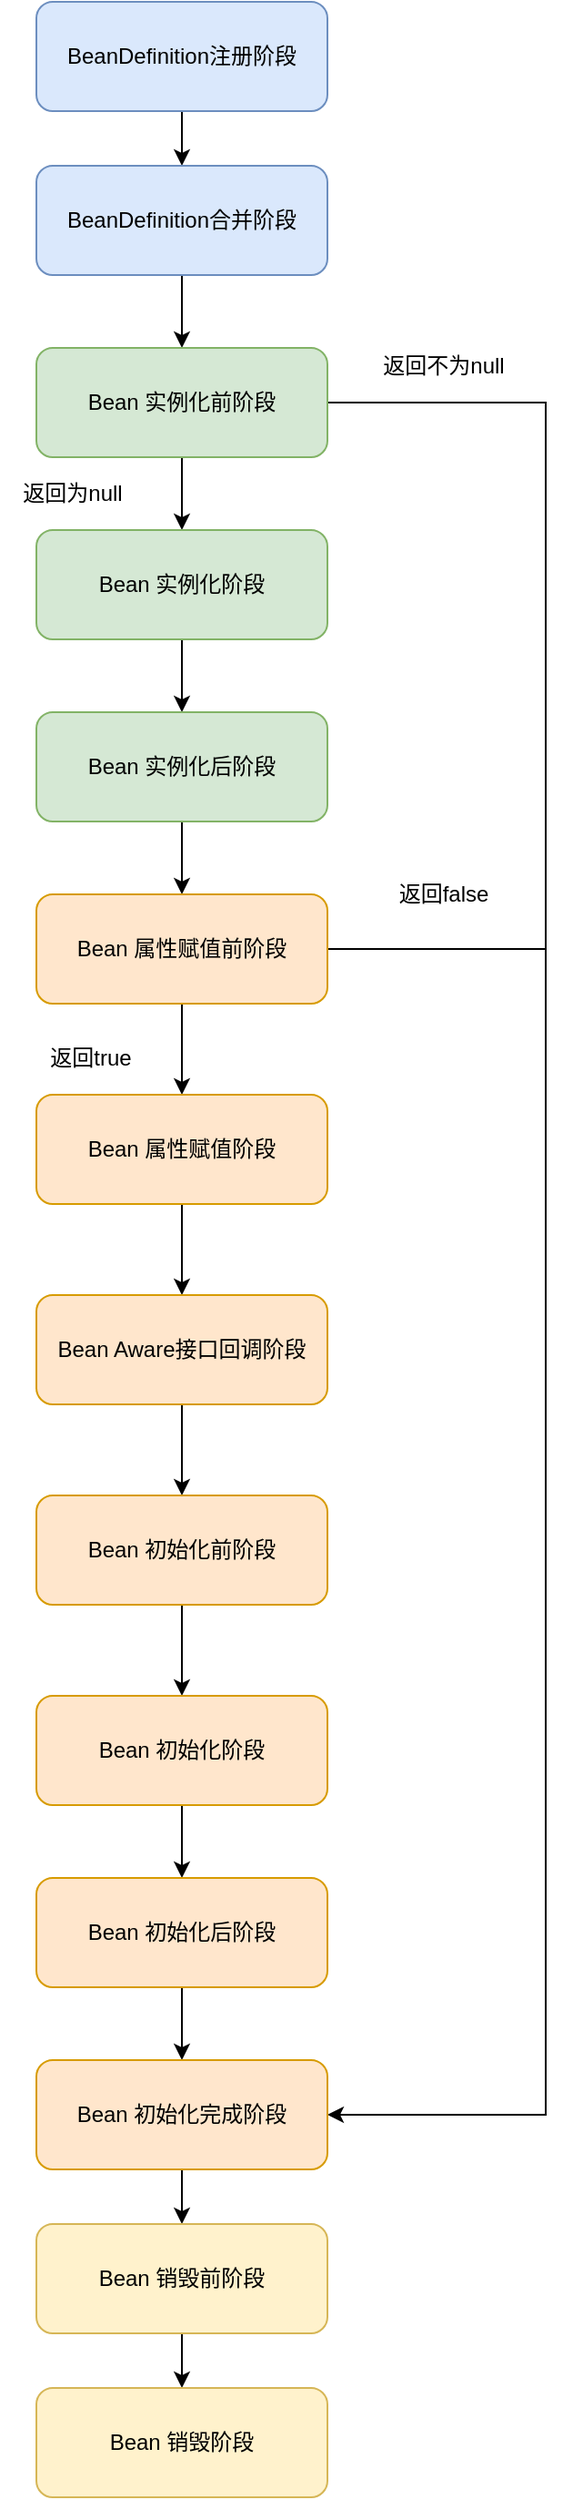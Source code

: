 <mxfile version="14.4.4" type="github">
  <diagram id="EA8M5BCqdz6qAtu27PJy" name="Page-1">
    <mxGraphModel dx="946" dy="536" grid="1" gridSize="10" guides="1" tooltips="1" connect="1" arrows="1" fold="1" page="1" pageScale="1" pageWidth="827" pageHeight="1169" math="0" shadow="0">
      <root>
        <mxCell id="0" />
        <mxCell id="1" parent="0" />
        <mxCell id="g1RtRSkKBzSGe0u6mkAF-17" style="edgeStyle=orthogonalEdgeStyle;rounded=0;orthogonalLoop=1;jettySize=auto;html=1;exitX=0.5;exitY=1;exitDx=0;exitDy=0;entryX=0.5;entryY=0;entryDx=0;entryDy=0;" edge="1" parent="1" source="g1RtRSkKBzSGe0u6mkAF-1" target="g1RtRSkKBzSGe0u6mkAF-2">
          <mxGeometry relative="1" as="geometry" />
        </mxCell>
        <mxCell id="g1RtRSkKBzSGe0u6mkAF-1" value="BeanDefinition注册阶段" style="rounded=1;whiteSpace=wrap;html=1;fillColor=#dae8fc;strokeColor=#6c8ebf;" vertex="1" parent="1">
          <mxGeometry x="190" y="110" width="160" height="60" as="geometry" />
        </mxCell>
        <mxCell id="g1RtRSkKBzSGe0u6mkAF-18" style="edgeStyle=orthogonalEdgeStyle;rounded=0;orthogonalLoop=1;jettySize=auto;html=1;exitX=0.5;exitY=1;exitDx=0;exitDy=0;entryX=0.5;entryY=0;entryDx=0;entryDy=0;" edge="1" parent="1" source="g1RtRSkKBzSGe0u6mkAF-2" target="g1RtRSkKBzSGe0u6mkAF-4">
          <mxGeometry relative="1" as="geometry" />
        </mxCell>
        <mxCell id="g1RtRSkKBzSGe0u6mkAF-2" value="BeanDefinition合并阶段" style="rounded=1;whiteSpace=wrap;html=1;fillColor=#dae8fc;strokeColor=#6c8ebf;" vertex="1" parent="1">
          <mxGeometry x="190" y="200" width="160" height="60" as="geometry" />
        </mxCell>
        <mxCell id="g1RtRSkKBzSGe0u6mkAF-19" style="edgeStyle=orthogonalEdgeStyle;rounded=0;orthogonalLoop=1;jettySize=auto;html=1;entryX=0.5;entryY=0;entryDx=0;entryDy=0;" edge="1" parent="1" source="g1RtRSkKBzSGe0u6mkAF-4" target="g1RtRSkKBzSGe0u6mkAF-5">
          <mxGeometry relative="1" as="geometry" />
        </mxCell>
        <mxCell id="g1RtRSkKBzSGe0u6mkAF-22" style="edgeStyle=orthogonalEdgeStyle;rounded=0;orthogonalLoop=1;jettySize=auto;html=1;exitX=1;exitY=0.5;exitDx=0;exitDy=0;entryX=1;entryY=0.5;entryDx=0;entryDy=0;" edge="1" parent="1" source="g1RtRSkKBzSGe0u6mkAF-4" target="g1RtRSkKBzSGe0u6mkAF-14">
          <mxGeometry relative="1" as="geometry">
            <Array as="points">
              <mxPoint x="470" y="330" />
              <mxPoint x="470" y="1270" />
            </Array>
          </mxGeometry>
        </mxCell>
        <mxCell id="g1RtRSkKBzSGe0u6mkAF-4" value="Bean 实例化前阶段" style="rounded=1;whiteSpace=wrap;html=1;fillColor=#d5e8d4;strokeColor=#82b366;" vertex="1" parent="1">
          <mxGeometry x="190" y="300" width="160" height="60" as="geometry" />
        </mxCell>
        <mxCell id="g1RtRSkKBzSGe0u6mkAF-20" style="edgeStyle=orthogonalEdgeStyle;rounded=0;orthogonalLoop=1;jettySize=auto;html=1;entryX=0.5;entryY=0;entryDx=0;entryDy=0;" edge="1" parent="1" source="g1RtRSkKBzSGe0u6mkAF-5" target="g1RtRSkKBzSGe0u6mkAF-6">
          <mxGeometry relative="1" as="geometry" />
        </mxCell>
        <mxCell id="g1RtRSkKBzSGe0u6mkAF-5" value="Bean 实例化阶段" style="rounded=1;whiteSpace=wrap;html=1;fillColor=#d5e8d4;strokeColor=#82b366;" vertex="1" parent="1">
          <mxGeometry x="190" y="400" width="160" height="60" as="geometry" />
        </mxCell>
        <mxCell id="g1RtRSkKBzSGe0u6mkAF-24" style="edgeStyle=orthogonalEdgeStyle;rounded=0;orthogonalLoop=1;jettySize=auto;html=1;" edge="1" parent="1" source="g1RtRSkKBzSGe0u6mkAF-6" target="g1RtRSkKBzSGe0u6mkAF-7">
          <mxGeometry relative="1" as="geometry" />
        </mxCell>
        <mxCell id="g1RtRSkKBzSGe0u6mkAF-6" value="Bean 实例化后阶段" style="rounded=1;whiteSpace=wrap;html=1;fillColor=#d5e8d4;strokeColor=#82b366;" vertex="1" parent="1">
          <mxGeometry x="190" y="500" width="160" height="60" as="geometry" />
        </mxCell>
        <mxCell id="g1RtRSkKBzSGe0u6mkAF-25" style="edgeStyle=orthogonalEdgeStyle;rounded=0;orthogonalLoop=1;jettySize=auto;html=1;exitX=1;exitY=0.5;exitDx=0;exitDy=0;endArrow=none;endFill=0;" edge="1" parent="1" source="g1RtRSkKBzSGe0u6mkAF-7">
          <mxGeometry relative="1" as="geometry">
            <mxPoint x="470" y="630" as="targetPoint" />
          </mxGeometry>
        </mxCell>
        <mxCell id="g1RtRSkKBzSGe0u6mkAF-27" style="edgeStyle=orthogonalEdgeStyle;rounded=0;orthogonalLoop=1;jettySize=auto;html=1;entryX=0.5;entryY=0;entryDx=0;entryDy=0;endArrow=classic;endFill=1;" edge="1" parent="1" source="g1RtRSkKBzSGe0u6mkAF-7" target="g1RtRSkKBzSGe0u6mkAF-8">
          <mxGeometry relative="1" as="geometry" />
        </mxCell>
        <mxCell id="g1RtRSkKBzSGe0u6mkAF-7" value="Bean 属性赋值前阶段" style="rounded=1;whiteSpace=wrap;html=1;fillColor=#ffe6cc;strokeColor=#d79b00;" vertex="1" parent="1">
          <mxGeometry x="190" y="600" width="160" height="60" as="geometry" />
        </mxCell>
        <mxCell id="g1RtRSkKBzSGe0u6mkAF-29" style="edgeStyle=orthogonalEdgeStyle;rounded=0;orthogonalLoop=1;jettySize=auto;html=1;exitX=0.5;exitY=1;exitDx=0;exitDy=0;entryX=0.5;entryY=0;entryDx=0;entryDy=0;endArrow=classic;endFill=1;" edge="1" parent="1" source="g1RtRSkKBzSGe0u6mkAF-8" target="g1RtRSkKBzSGe0u6mkAF-9">
          <mxGeometry relative="1" as="geometry" />
        </mxCell>
        <mxCell id="g1RtRSkKBzSGe0u6mkAF-8" value="Bean 属性赋值阶段" style="rounded=1;whiteSpace=wrap;html=1;fillColor=#ffe6cc;strokeColor=#d79b00;" vertex="1" parent="1">
          <mxGeometry x="190" y="710" width="160" height="60" as="geometry" />
        </mxCell>
        <mxCell id="g1RtRSkKBzSGe0u6mkAF-30" style="edgeStyle=orthogonalEdgeStyle;rounded=0;orthogonalLoop=1;jettySize=auto;html=1;entryX=0.5;entryY=0;entryDx=0;entryDy=0;endArrow=classic;endFill=1;" edge="1" parent="1" source="g1RtRSkKBzSGe0u6mkAF-9" target="g1RtRSkKBzSGe0u6mkAF-10">
          <mxGeometry relative="1" as="geometry" />
        </mxCell>
        <mxCell id="g1RtRSkKBzSGe0u6mkAF-9" value="Bean Aware接口回调阶段" style="rounded=1;whiteSpace=wrap;html=1;fillColor=#ffe6cc;strokeColor=#d79b00;" vertex="1" parent="1">
          <mxGeometry x="190" y="820" width="160" height="60" as="geometry" />
        </mxCell>
        <mxCell id="g1RtRSkKBzSGe0u6mkAF-31" style="edgeStyle=orthogonalEdgeStyle;rounded=0;orthogonalLoop=1;jettySize=auto;html=1;exitX=0.5;exitY=1;exitDx=0;exitDy=0;entryX=0.5;entryY=0;entryDx=0;entryDy=0;endArrow=classic;endFill=1;" edge="1" parent="1" source="g1RtRSkKBzSGe0u6mkAF-10" target="g1RtRSkKBzSGe0u6mkAF-11">
          <mxGeometry relative="1" as="geometry" />
        </mxCell>
        <mxCell id="g1RtRSkKBzSGe0u6mkAF-10" value="Bean 初始化前阶段" style="rounded=1;whiteSpace=wrap;html=1;fillColor=#ffe6cc;strokeColor=#d79b00;" vertex="1" parent="1">
          <mxGeometry x="190" y="930" width="160" height="60" as="geometry" />
        </mxCell>
        <mxCell id="g1RtRSkKBzSGe0u6mkAF-32" style="edgeStyle=orthogonalEdgeStyle;rounded=0;orthogonalLoop=1;jettySize=auto;html=1;entryX=0.5;entryY=0;entryDx=0;entryDy=0;endArrow=classic;endFill=1;" edge="1" parent="1" source="g1RtRSkKBzSGe0u6mkAF-11" target="g1RtRSkKBzSGe0u6mkAF-13">
          <mxGeometry relative="1" as="geometry" />
        </mxCell>
        <mxCell id="g1RtRSkKBzSGe0u6mkAF-11" value="Bean 初始化阶段" style="rounded=1;whiteSpace=wrap;html=1;fillColor=#ffe6cc;strokeColor=#d79b00;" vertex="1" parent="1">
          <mxGeometry x="190" y="1040" width="160" height="60" as="geometry" />
        </mxCell>
        <mxCell id="g1RtRSkKBzSGe0u6mkAF-33" style="edgeStyle=orthogonalEdgeStyle;rounded=0;orthogonalLoop=1;jettySize=auto;html=1;entryX=0.5;entryY=0;entryDx=0;entryDy=0;endArrow=classic;endFill=1;" edge="1" parent="1" source="g1RtRSkKBzSGe0u6mkAF-13" target="g1RtRSkKBzSGe0u6mkAF-14">
          <mxGeometry relative="1" as="geometry" />
        </mxCell>
        <mxCell id="g1RtRSkKBzSGe0u6mkAF-13" value="Bean 初始化后阶段" style="rounded=1;whiteSpace=wrap;html=1;fillColor=#ffe6cc;strokeColor=#d79b00;" vertex="1" parent="1">
          <mxGeometry x="190" y="1140" width="160" height="60" as="geometry" />
        </mxCell>
        <mxCell id="g1RtRSkKBzSGe0u6mkAF-34" style="edgeStyle=orthogonalEdgeStyle;rounded=0;orthogonalLoop=1;jettySize=auto;html=1;exitX=0.5;exitY=1;exitDx=0;exitDy=0;entryX=0.5;entryY=0;entryDx=0;entryDy=0;endArrow=classic;endFill=1;" edge="1" parent="1" source="g1RtRSkKBzSGe0u6mkAF-14" target="g1RtRSkKBzSGe0u6mkAF-15">
          <mxGeometry relative="1" as="geometry" />
        </mxCell>
        <mxCell id="g1RtRSkKBzSGe0u6mkAF-14" value="Bean 初始化完成阶段" style="rounded=1;whiteSpace=wrap;html=1;fillColor=#ffe6cc;strokeColor=#d79b00;" vertex="1" parent="1">
          <mxGeometry x="190" y="1240" width="160" height="60" as="geometry" />
        </mxCell>
        <mxCell id="g1RtRSkKBzSGe0u6mkAF-35" value="" style="edgeStyle=orthogonalEdgeStyle;rounded=0;orthogonalLoop=1;jettySize=auto;html=1;endArrow=classic;endFill=1;" edge="1" parent="1" source="g1RtRSkKBzSGe0u6mkAF-15" target="g1RtRSkKBzSGe0u6mkAF-16">
          <mxGeometry relative="1" as="geometry" />
        </mxCell>
        <mxCell id="g1RtRSkKBzSGe0u6mkAF-15" value="Bean 销毁前阶段" style="rounded=1;whiteSpace=wrap;html=1;fillColor=#fff2cc;strokeColor=#d6b656;" vertex="1" parent="1">
          <mxGeometry x="190" y="1330" width="160" height="60" as="geometry" />
        </mxCell>
        <mxCell id="g1RtRSkKBzSGe0u6mkAF-16" value="Bean 销毁阶段" style="rounded=1;whiteSpace=wrap;html=1;fillColor=#fff2cc;strokeColor=#d6b656;" vertex="1" parent="1">
          <mxGeometry x="190" y="1420" width="160" height="60" as="geometry" />
        </mxCell>
        <mxCell id="g1RtRSkKBzSGe0u6mkAF-21" value="返回为null" style="text;html=1;strokeColor=none;fillColor=none;align=center;verticalAlign=middle;whiteSpace=wrap;rounded=0;" vertex="1" parent="1">
          <mxGeometry x="170" y="370" width="80" height="20" as="geometry" />
        </mxCell>
        <mxCell id="g1RtRSkKBzSGe0u6mkAF-23" value="返回不为null" style="text;html=1;strokeColor=none;fillColor=none;align=center;verticalAlign=middle;whiteSpace=wrap;rounded=0;" vertex="1" parent="1">
          <mxGeometry x="374" y="300" width="80" height="20" as="geometry" />
        </mxCell>
        <mxCell id="g1RtRSkKBzSGe0u6mkAF-26" value="返回false" style="text;html=1;strokeColor=none;fillColor=none;align=center;verticalAlign=middle;whiteSpace=wrap;rounded=0;" vertex="1" parent="1">
          <mxGeometry x="374" y="590" width="80" height="20" as="geometry" />
        </mxCell>
        <mxCell id="g1RtRSkKBzSGe0u6mkAF-28" value="返回true" style="text;html=1;strokeColor=none;fillColor=none;align=center;verticalAlign=middle;whiteSpace=wrap;rounded=0;" vertex="1" parent="1">
          <mxGeometry x="180" y="680" width="80" height="20" as="geometry" />
        </mxCell>
      </root>
    </mxGraphModel>
  </diagram>
</mxfile>
